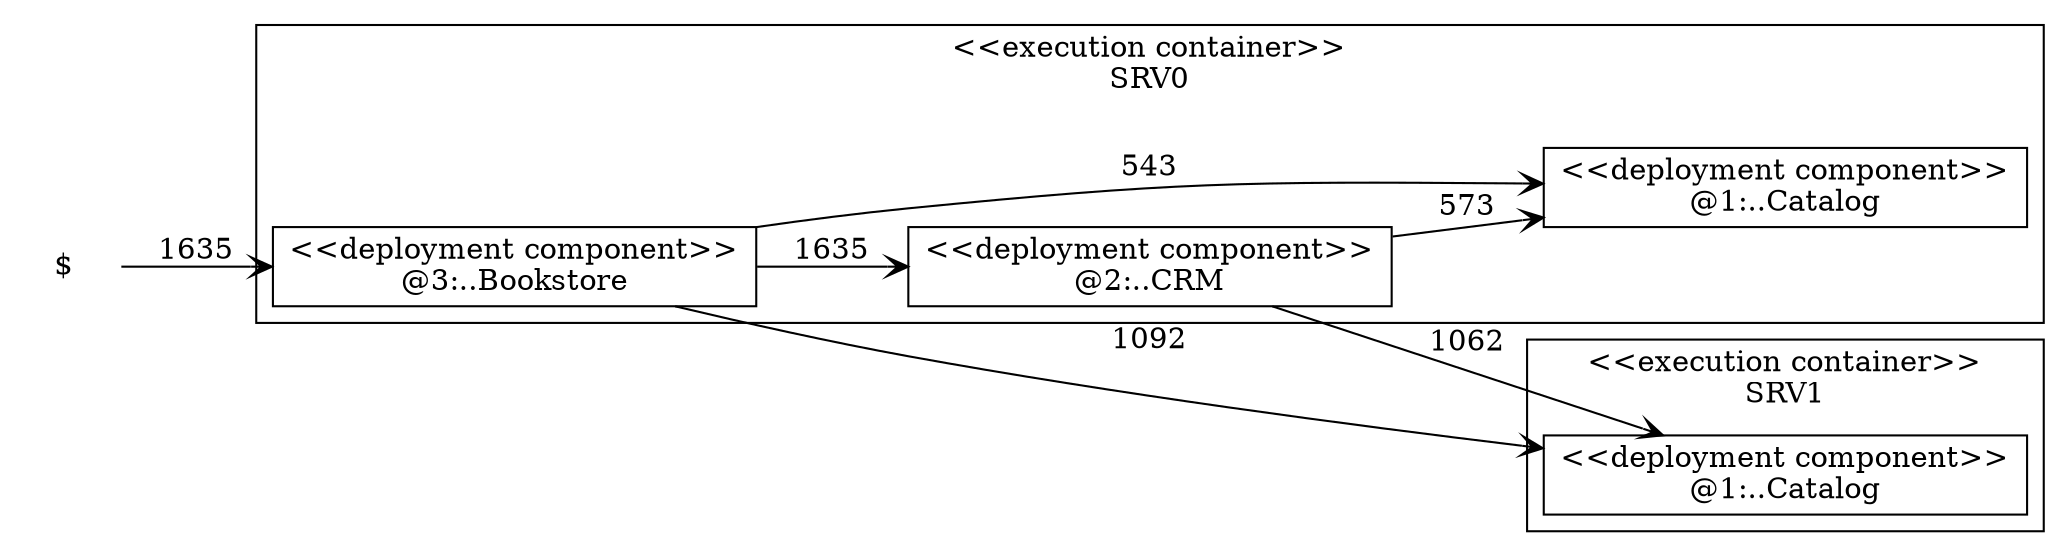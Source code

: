 digraph G {
 rankdir=LR;
"depNode_0" [label="$",shape="none"]
subgraph "cluster_container1" {
 label = "<<execution container>>\nSRV1";
 shape = "box";
 style = "filled";
 fillcolor = "white";
"depNode_1" [label="<<deployment component>>\n@1:..Catalog",shape="box",style="filled",color="#000000",fillcolor="white"]
}
subgraph "cluster_container2" {
 label = "<<execution container>>\nSRV0";
 shape = "box";
 style = "filled";
 fillcolor = "white";
"depNode_2" [label="<<deployment component>>\n@1:..Catalog",shape="box",style="filled",color="#000000",fillcolor="white"]
"depNode_3" [label="<<deployment component>>\n@2:..CRM",shape="box",style="filled",color="#000000",fillcolor="white"]
"depNode_4" [label="<<deployment component>>\n@3:..Bookstore",shape="box",style="filled",color="#000000",fillcolor="white"]
}
depNode_0->depNode_4[label=1635, style="solid", arrowhead="open", color="#000000"]
depNode_3->depNode_2[label=573, style="solid", arrowhead="open", color="#000000"]
depNode_3->depNode_1[label=1062, style="solid", arrowhead="open", color="#000000"]
depNode_4->depNode_2[label=543, style="solid", arrowhead="open", color="#000000"]
depNode_4->depNode_1[label=1092, style="solid", arrowhead="open", color="#000000"]
depNode_4->depNode_3[label=1635, style="solid", arrowhead="open", color="#000000"]
}
